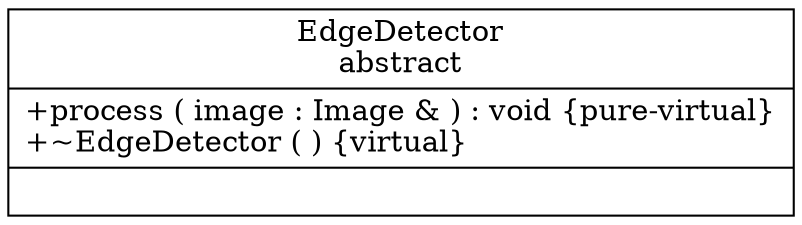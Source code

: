 digraph EdgeDetector
{
graph [ rankdir="RL" ]
"d9/d8a/class_edge_detector" [ label="EdgeDetector\nabstract\n|+process ( image : Image & ) : void \{pure-virtual\}\l+~EdgeDetector (  ) \{virtual\}\l|" shape="record" ]
}